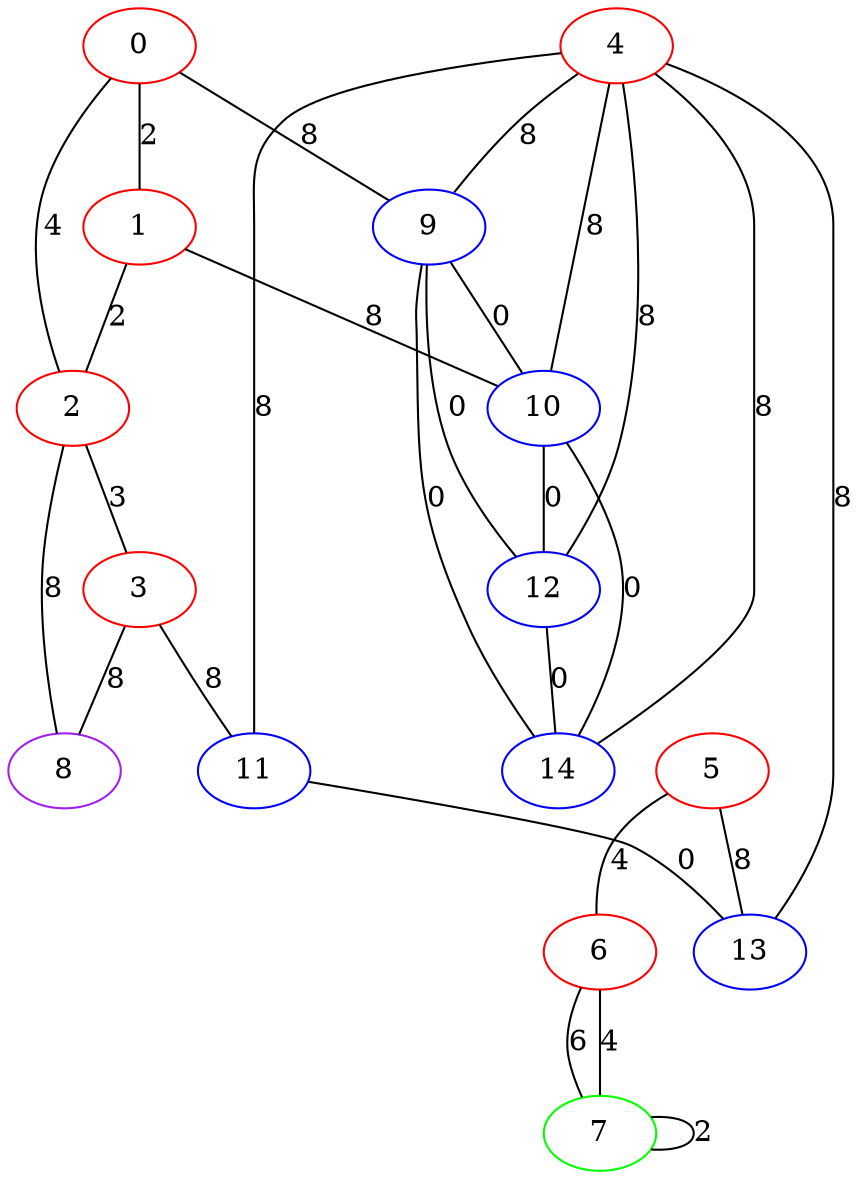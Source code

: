 graph "" {
0 [color=red, weight=1];
1 [color=red, weight=1];
2 [color=red, weight=1];
3 [color=red, weight=1];
4 [color=red, weight=1];
5 [color=red, weight=1];
6 [color=red, weight=1];
7 [color=green, weight=2];
8 [color=purple, weight=4];
9 [color=blue, weight=3];
10 [color=blue, weight=3];
11 [color=blue, weight=3];
12 [color=blue, weight=3];
13 [color=blue, weight=3];
14 [color=blue, weight=3];
0 -- 1  [key=0, label=2];
0 -- 2  [key=0, label=4];
0 -- 9  [key=0, label=8];
1 -- 2  [key=0, label=2];
1 -- 10  [key=0, label=8];
2 -- 3  [key=0, label=3];
2 -- 8  [key=0, label=8];
3 -- 8  [key=0, label=8];
3 -- 11  [key=0, label=8];
4 -- 9  [key=0, label=8];
4 -- 10  [key=0, label=8];
4 -- 11  [key=0, label=8];
4 -- 12  [key=0, label=8];
4 -- 13  [key=0, label=8];
4 -- 14  [key=0, label=8];
5 -- 13  [key=0, label=8];
5 -- 6  [key=0, label=4];
6 -- 7  [key=0, label=6];
6 -- 7  [key=1, label=4];
7 -- 7  [key=0, label=2];
9 -- 10  [key=0, label=0];
9 -- 12  [key=0, label=0];
9 -- 14  [key=0, label=0];
10 -- 12  [key=0, label=0];
10 -- 14  [key=0, label=0];
11 -- 13  [key=0, label=0];
12 -- 14  [key=0, label=0];
}
